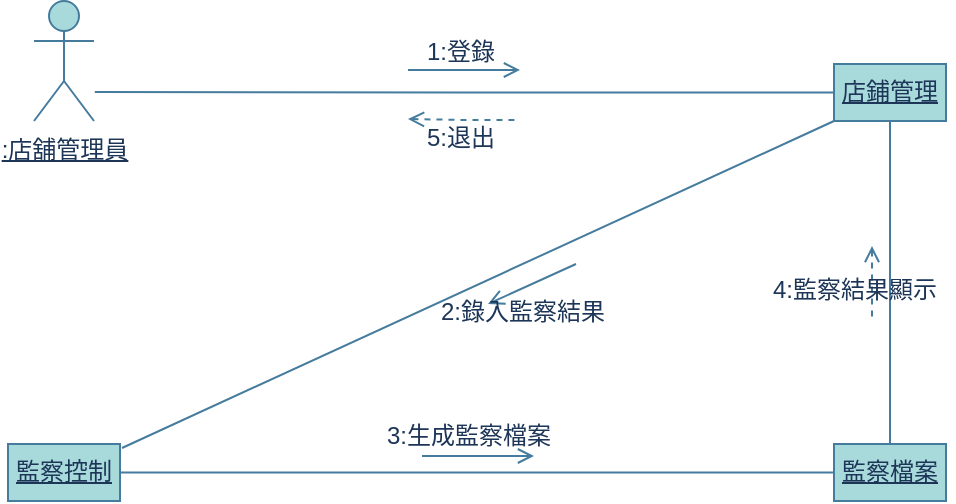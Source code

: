 <mxfile version="22.1.13" type="github">
  <diagram name="第 1 页" id="lOVtV4EZBj1M_ySCGY1w">
    <mxGraphModel dx="902" dy="392" grid="0" gridSize="10" guides="1" tooltips="1" connect="1" arrows="1" fold="1" page="1" pageScale="1" pageWidth="827" pageHeight="1169" background="#ffffff" math="0" shadow="0">
      <root>
        <mxCell id="0" />
        <mxCell id="1" parent="0" />
        <mxCell id="PdjgxC993BWzGDdkLLqp-1" value="&lt;u&gt;:店舖管理員&lt;/u&gt;" style="shape=umlActor;verticalLabelPosition=bottom;verticalAlign=top;html=1;outlineConnect=0;fillColor=#A8DADC;strokeColor=#457B9D;labelBackgroundColor=none;fontColor=#1D3557;" parent="1" vertex="1">
          <mxGeometry x="130" y="161.5" width="30" height="60" as="geometry" />
        </mxCell>
        <mxCell id="PdjgxC993BWzGDdkLLqp-2" style="edgeStyle=orthogonalEdgeStyle;rounded=0;orthogonalLoop=1;jettySize=auto;html=1;exitX=0.5;exitY=1;exitDx=0;exitDy=0;entryX=0.5;entryY=0;entryDx=0;entryDy=0;strokeColor=#457B9D;endArrow=none;endFill=0;labelBackgroundColor=none;fontColor=default;" parent="1" source="PdjgxC993BWzGDdkLLqp-5" target="PdjgxC993BWzGDdkLLqp-8" edge="1">
          <mxGeometry relative="1" as="geometry" />
        </mxCell>
        <mxCell id="PdjgxC993BWzGDdkLLqp-3" style="edgeStyle=orthogonalEdgeStyle;rounded=0;orthogonalLoop=1;jettySize=auto;html=1;exitX=0;exitY=0.5;exitDx=0;exitDy=0;strokeColor=#457B9D;endArrow=none;endFill=0;labelBackgroundColor=none;fontColor=default;" parent="1" source="PdjgxC993BWzGDdkLLqp-5" edge="1">
          <mxGeometry relative="1" as="geometry">
            <mxPoint x="160.4" y="207" as="targetPoint" />
          </mxGeometry>
        </mxCell>
        <mxCell id="PdjgxC993BWzGDdkLLqp-4" style="rounded=0;orthogonalLoop=1;jettySize=auto;html=1;exitX=0;exitY=1;exitDx=0;exitDy=0;strokeColor=#457B9D;endArrow=none;endFill=0;labelBackgroundColor=none;fontColor=default;" parent="1" source="PdjgxC993BWzGDdkLLqp-5" edge="1">
          <mxGeometry relative="1" as="geometry">
            <mxPoint x="174" y="385" as="targetPoint" />
          </mxGeometry>
        </mxCell>
        <mxCell id="PdjgxC993BWzGDdkLLqp-5" value="&lt;u&gt;店鋪管理&lt;/u&gt;" style="rounded=0;whiteSpace=wrap;html=1;strokeColor=#457B9D;fillColor=#A8DADC;labelBackgroundColor=none;fontColor=#1D3557;" parent="1" vertex="1">
          <mxGeometry x="530" y="193" width="56" height="28.5" as="geometry" />
        </mxCell>
        <mxCell id="PdjgxC993BWzGDdkLLqp-6" style="edgeStyle=orthogonalEdgeStyle;rounded=0;orthogonalLoop=1;jettySize=auto;html=1;exitX=1;exitY=0.5;exitDx=0;exitDy=0;entryX=0;entryY=0.5;entryDx=0;entryDy=0;strokeColor=#457B9D;endArrow=none;endFill=0;labelBackgroundColor=none;fontColor=default;" parent="1" source="PdjgxC993BWzGDdkLLqp-7" target="PdjgxC993BWzGDdkLLqp-8" edge="1">
          <mxGeometry relative="1" as="geometry" />
        </mxCell>
        <mxCell id="PdjgxC993BWzGDdkLLqp-7" value="&lt;u&gt;監察控制&lt;/u&gt;" style="rounded=0;whiteSpace=wrap;html=1;strokeColor=#457B9D;fontColor=#1D3557;fillColor=#A8DADC;labelBackgroundColor=none;" parent="1" vertex="1">
          <mxGeometry x="117" y="383" width="56" height="28.5" as="geometry" />
        </mxCell>
        <mxCell id="PdjgxC993BWzGDdkLLqp-8" value="&lt;u&gt;監察檔案&lt;/u&gt;" style="rounded=0;whiteSpace=wrap;html=1;strokeColor=#457B9D;fontColor=#1D3557;fillColor=#A8DADC;labelBackgroundColor=none;" parent="1" vertex="1">
          <mxGeometry x="530" y="383" width="56" height="28.5" as="geometry" />
        </mxCell>
        <mxCell id="PdjgxC993BWzGDdkLLqp-9" value="" style="endArrow=none;endFill=0;html=1;edgeStyle=orthogonalEdgeStyle;align=left;verticalAlign=top;rounded=0;strokeColor=#457B9D;startArrow=open;startFill=0;labelBackgroundColor=none;fontColor=default;dashed=1;" parent="1" edge="1">
          <mxGeometry x="-1" relative="1" as="geometry">
            <mxPoint x="317" y="220.5" as="sourcePoint" />
            <mxPoint x="373" y="221" as="targetPoint" />
          </mxGeometry>
        </mxCell>
        <mxCell id="PdjgxC993BWzGDdkLLqp-10" value="" style="edgeLabel;resizable=0;html=1;align=left;verticalAlign=bottom;strokeColor=#457B9D;fontColor=#1D3557;fillColor=#A8DADC;labelBackgroundColor=none;" parent="PdjgxC993BWzGDdkLLqp-9" connectable="0" vertex="1">
          <mxGeometry x="-1" relative="1" as="geometry" />
        </mxCell>
        <mxCell id="PdjgxC993BWzGDdkLLqp-11" value="" style="endArrow=open;endFill=0;html=1;edgeStyle=orthogonalEdgeStyle;align=left;verticalAlign=top;rounded=0;strokeColor=#457B9D;labelBackgroundColor=none;fontColor=default;" parent="1" edge="1">
          <mxGeometry x="-1" relative="1" as="geometry">
            <mxPoint x="317" y="196" as="sourcePoint" />
            <mxPoint x="373" y="196" as="targetPoint" />
          </mxGeometry>
        </mxCell>
        <mxCell id="PdjgxC993BWzGDdkLLqp-12" value="" style="edgeLabel;resizable=0;html=1;align=left;verticalAlign=bottom;strokeColor=#457B9D;fontColor=#1D3557;fillColor=#A8DADC;labelBackgroundColor=none;" parent="PdjgxC993BWzGDdkLLqp-11" connectable="0" vertex="1">
          <mxGeometry x="-1" relative="1" as="geometry" />
        </mxCell>
        <mxCell id="PdjgxC993BWzGDdkLLqp-13" value="1:登錄" style="text;html=1;align=center;verticalAlign=middle;resizable=0;points=[];autosize=1;strokeColor=none;fillColor=none;fontColor=#1D3557;labelBackgroundColor=none;" parent="1" vertex="1">
          <mxGeometry x="317" y="174" width="52" height="26" as="geometry" />
        </mxCell>
        <mxCell id="PdjgxC993BWzGDdkLLqp-14" value="5:退出" style="text;html=1;align=center;verticalAlign=middle;resizable=0;points=[];autosize=1;strokeColor=none;fillColor=none;fontColor=#1D3557;labelBackgroundColor=none;" parent="1" vertex="1">
          <mxGeometry x="317" y="217" width="52" height="26" as="geometry" />
        </mxCell>
        <mxCell id="PdjgxC993BWzGDdkLLqp-15" value="" style="endArrow=open;endFill=0;html=1;edgeStyle=orthogonalEdgeStyle;align=left;verticalAlign=top;rounded=0;strokeColor=#457B9D;startArrow=none;startFill=0;labelBackgroundColor=none;fontColor=default;" parent="1" edge="1">
          <mxGeometry x="-1" relative="1" as="geometry">
            <mxPoint x="324" y="389" as="sourcePoint" />
            <mxPoint x="380" y="389" as="targetPoint" />
          </mxGeometry>
        </mxCell>
        <mxCell id="PdjgxC993BWzGDdkLLqp-16" value="" style="edgeLabel;resizable=0;html=1;align=left;verticalAlign=bottom;strokeColor=#457B9D;fontColor=#1D3557;fillColor=#A8DADC;labelBackgroundColor=none;" parent="PdjgxC993BWzGDdkLLqp-15" connectable="0" vertex="1">
          <mxGeometry x="-1" relative="1" as="geometry" />
        </mxCell>
        <mxCell id="PdjgxC993BWzGDdkLLqp-17" value="3:生成監察檔案" style="text;html=1;align=center;verticalAlign=middle;resizable=0;points=[];autosize=1;strokeColor=none;fillColor=none;fontColor=#1D3557;labelBackgroundColor=none;" parent="1" vertex="1">
          <mxGeometry x="297" y="366" width="100" height="26" as="geometry" />
        </mxCell>
        <mxCell id="PdjgxC993BWzGDdkLLqp-18" value="" style="endArrow=none;endFill=0;html=1;edgeStyle=orthogonalEdgeStyle;align=left;verticalAlign=top;rounded=0;strokeColor=#457B9D;startArrow=open;startFill=0;labelBackgroundColor=none;fontColor=default;dashed=1;" parent="1" edge="1">
          <mxGeometry x="-1" relative="1" as="geometry">
            <mxPoint x="549" y="284" as="sourcePoint" />
            <mxPoint x="549" y="321" as="targetPoint" />
          </mxGeometry>
        </mxCell>
        <mxCell id="PdjgxC993BWzGDdkLLqp-19" value="" style="edgeLabel;resizable=0;html=1;align=left;verticalAlign=bottom;strokeColor=#457B9D;fontColor=#1D3557;fillColor=#A8DADC;labelBackgroundColor=none;" parent="PdjgxC993BWzGDdkLLqp-18" connectable="0" vertex="1">
          <mxGeometry x="-1" relative="1" as="geometry" />
        </mxCell>
        <mxCell id="PdjgxC993BWzGDdkLLqp-20" value="4:監察結果顯示" style="text;html=1;align=center;verticalAlign=middle;resizable=0;points=[];autosize=1;strokeColor=none;fillColor=none;fontColor=#1D3557;labelBackgroundColor=none;" parent="1" vertex="1">
          <mxGeometry x="490" y="293" width="100" height="26" as="geometry" />
        </mxCell>
        <mxCell id="PdjgxC993BWzGDdkLLqp-21" value="" style="endArrow=none;endFill=0;html=1;align=left;verticalAlign=top;rounded=0;strokeColor=#457B9D;startArrow=open;startFill=0;labelBackgroundColor=none;fontColor=default;" parent="1" edge="1">
          <mxGeometry x="-1" relative="1" as="geometry">
            <mxPoint x="357" y="313" as="sourcePoint" />
            <mxPoint x="401" y="293" as="targetPoint" />
          </mxGeometry>
        </mxCell>
        <mxCell id="PdjgxC993BWzGDdkLLqp-22" value="" style="edgeLabel;resizable=0;html=1;align=left;verticalAlign=bottom;strokeColor=#457B9D;fontColor=#1D3557;fillColor=#A8DADC;labelBackgroundColor=none;" parent="PdjgxC993BWzGDdkLLqp-21" connectable="0" vertex="1">
          <mxGeometry x="-1" relative="1" as="geometry" />
        </mxCell>
        <mxCell id="PdjgxC993BWzGDdkLLqp-23" value="2:錄入監察結果" style="text;html=1;align=center;verticalAlign=middle;resizable=0;points=[];autosize=1;strokeColor=none;fillColor=none;fontColor=#1D3557;labelBackgroundColor=none;" parent="1" vertex="1">
          <mxGeometry x="324" y="304" width="100" height="26" as="geometry" />
        </mxCell>
      </root>
    </mxGraphModel>
  </diagram>
</mxfile>
